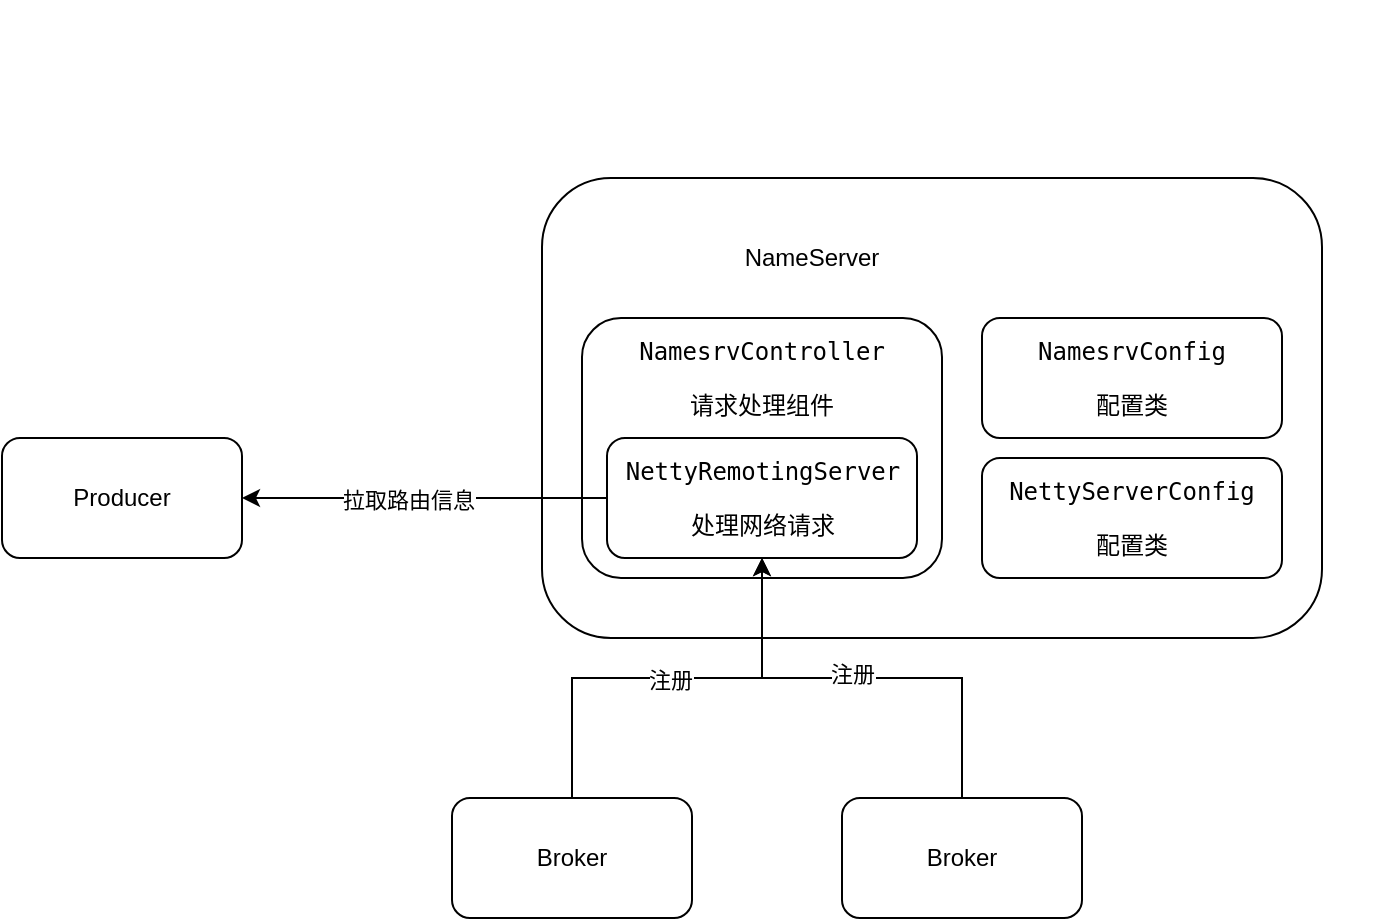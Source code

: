 <mxfile version="14.6.13" type="github">
  <diagram id="rD45RZJBCrygjXuyRrOQ" name="Page-1">
    <mxGraphModel dx="1773" dy="536" grid="1" gridSize="10" guides="1" tooltips="1" connect="1" arrows="1" fold="1" page="1" pageScale="1" pageWidth="827" pageHeight="1169" math="0" shadow="0">
      <root>
        <mxCell id="0" />
        <mxCell id="1" parent="0" />
        <mxCell id="MXyWYHkd79uPkLxR2fb4-1" value="" style="rounded=1;whiteSpace=wrap;html=1;" vertex="1" parent="1">
          <mxGeometry x="230" y="130" width="390" height="230" as="geometry" />
        </mxCell>
        <mxCell id="MXyWYHkd79uPkLxR2fb4-2" value="NameServer" style="text;html=1;strokeColor=none;fillColor=none;align=center;verticalAlign=middle;whiteSpace=wrap;rounded=0;" vertex="1" parent="1">
          <mxGeometry x="345" y="160" width="40" height="20" as="geometry" />
        </mxCell>
        <mxCell id="MXyWYHkd79uPkLxR2fb4-3" value="&lt;pre&gt;&lt;br&gt;&lt;/pre&gt;" style="rounded=1;whiteSpace=wrap;html=1;" vertex="1" parent="1">
          <mxGeometry x="250" y="200" width="180" height="130" as="geometry" />
        </mxCell>
        <mxCell id="MXyWYHkd79uPkLxR2fb4-8" style="edgeStyle=orthogonalEdgeStyle;rounded=0;orthogonalLoop=1;jettySize=auto;html=1;exitX=0.5;exitY=0;exitDx=0;exitDy=0;entryX=0.5;entryY=1;entryDx=0;entryDy=0;" edge="1" parent="1" source="MXyWYHkd79uPkLxR2fb4-4" target="MXyWYHkd79uPkLxR2fb4-29">
          <mxGeometry relative="1" as="geometry" />
        </mxCell>
        <mxCell id="MXyWYHkd79uPkLxR2fb4-10" value="注册" style="edgeLabel;html=1;align=center;verticalAlign=middle;resizable=0;points=[];" vertex="1" connectable="0" parent="MXyWYHkd79uPkLxR2fb4-8">
          <mxGeometry x="0.013" y="-1" relative="1" as="geometry">
            <mxPoint as="offset" />
          </mxGeometry>
        </mxCell>
        <mxCell id="MXyWYHkd79uPkLxR2fb4-4" value="Broker" style="rounded=1;whiteSpace=wrap;html=1;" vertex="1" parent="1">
          <mxGeometry x="185" y="440" width="120" height="60" as="geometry" />
        </mxCell>
        <mxCell id="MXyWYHkd79uPkLxR2fb4-33" style="edgeStyle=orthogonalEdgeStyle;rounded=0;orthogonalLoop=1;jettySize=auto;html=1;exitX=0.5;exitY=0;exitDx=0;exitDy=0;entryX=0.5;entryY=1;entryDx=0;entryDy=0;" edge="1" parent="1" source="MXyWYHkd79uPkLxR2fb4-5" target="MXyWYHkd79uPkLxR2fb4-29">
          <mxGeometry relative="1" as="geometry" />
        </mxCell>
        <mxCell id="MXyWYHkd79uPkLxR2fb4-34" value="注册" style="edgeLabel;html=1;align=center;verticalAlign=middle;resizable=0;points=[];" vertex="1" connectable="0" parent="MXyWYHkd79uPkLxR2fb4-33">
          <mxGeometry x="0.045" y="-2" relative="1" as="geometry">
            <mxPoint as="offset" />
          </mxGeometry>
        </mxCell>
        <mxCell id="MXyWYHkd79uPkLxR2fb4-5" value="Broker" style="rounded=1;whiteSpace=wrap;html=1;" vertex="1" parent="1">
          <mxGeometry x="380" y="440" width="120" height="60" as="geometry" />
        </mxCell>
        <mxCell id="MXyWYHkd79uPkLxR2fb4-6" value="Producer" style="rounded=1;whiteSpace=wrap;html=1;" vertex="1" parent="1">
          <mxGeometry x="-40" y="260" width="120" height="60" as="geometry" />
        </mxCell>
        <mxCell id="MXyWYHkd79uPkLxR2fb4-27" value="&lt;pre&gt;NamesrvController&lt;/pre&gt;&lt;pre&gt;请求处理组件&lt;/pre&gt;" style="text;html=1;strokeColor=none;fillColor=none;align=center;verticalAlign=middle;whiteSpace=wrap;rounded=0;" vertex="1" parent="1">
          <mxGeometry x="320" y="220" width="40" height="20" as="geometry" />
        </mxCell>
        <mxCell id="MXyWYHkd79uPkLxR2fb4-35" style="edgeStyle=orthogonalEdgeStyle;rounded=0;orthogonalLoop=1;jettySize=auto;html=1;exitX=0;exitY=0.5;exitDx=0;exitDy=0;entryX=1;entryY=0.5;entryDx=0;entryDy=0;" edge="1" parent="1" source="MXyWYHkd79uPkLxR2fb4-29" target="MXyWYHkd79uPkLxR2fb4-6">
          <mxGeometry relative="1" as="geometry" />
        </mxCell>
        <mxCell id="MXyWYHkd79uPkLxR2fb4-36" value="拉取路由信息" style="edgeLabel;html=1;align=center;verticalAlign=middle;resizable=0;points=[];" vertex="1" connectable="0" parent="MXyWYHkd79uPkLxR2fb4-35">
          <mxGeometry x="0.09" y="1" relative="1" as="geometry">
            <mxPoint as="offset" />
          </mxGeometry>
        </mxCell>
        <mxCell id="MXyWYHkd79uPkLxR2fb4-29" value="&lt;pre&gt;NettyRemotingServer&lt;/pre&gt;&lt;pre&gt;处理网络请求&lt;/pre&gt;" style="rounded=1;whiteSpace=wrap;html=1;" vertex="1" parent="1">
          <mxGeometry x="262.5" y="260" width="155" height="60" as="geometry" />
        </mxCell>
        <mxCell id="MXyWYHkd79uPkLxR2fb4-30" value="&lt;pre&gt;&lt;br&gt;&lt;/pre&gt;" style="text;html=1;strokeColor=none;fillColor=none;align=center;verticalAlign=middle;whiteSpace=wrap;rounded=0;" vertex="1" parent="1">
          <mxGeometry x="610" y="50" width="40" height="20" as="geometry" />
        </mxCell>
        <mxCell id="MXyWYHkd79uPkLxR2fb4-31" value="&lt;pre&gt;NamesrvConfig&lt;/pre&gt;&lt;pre&gt;配置类&lt;/pre&gt;" style="rounded=1;whiteSpace=wrap;html=1;" vertex="1" parent="1">
          <mxGeometry x="450" y="200" width="150" height="60" as="geometry" />
        </mxCell>
        <mxCell id="MXyWYHkd79uPkLxR2fb4-32" value="&lt;pre&gt;&lt;pre&gt;NettyServerConfig&lt;/pre&gt;&lt;pre&gt;配置类&lt;/pre&gt;&lt;/pre&gt;" style="rounded=1;whiteSpace=wrap;html=1;" vertex="1" parent="1">
          <mxGeometry x="450" y="270" width="150" height="60" as="geometry" />
        </mxCell>
      </root>
    </mxGraphModel>
  </diagram>
</mxfile>
